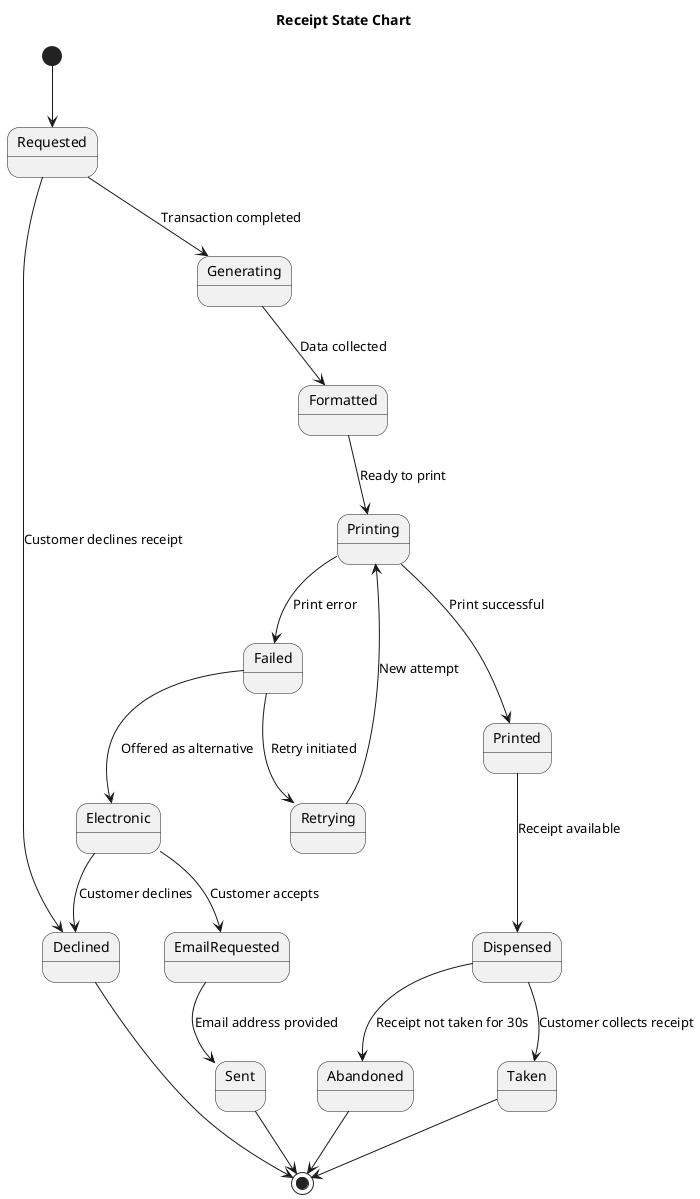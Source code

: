 @startuml
' State Chart for Receipt
title Receipt State Chart

[*] --> Requested
Requested --> Generating : Transaction completed
Requested --> Declined : Customer declines receipt
Declined --> [*]

Generating --> Formatted : Data collected
Formatted --> Printing : Ready to print
Printing --> Printed : Print successful
Printing --> Failed : Print error
Failed --> Retrying : Retry initiated
Retrying --> Printing : New attempt
Failed --> Electronic : Offered as alternative
Electronic --> EmailRequested : Customer accepts
Electronic --> Declined : Customer declines
EmailRequested --> Sent : Email address provided
Sent --> [*]

Printed --> Dispensed : Receipt available
Dispensed --> Taken : Customer collects receipt
Dispensed --> Abandoned : Receipt not taken for 30s
Taken --> [*]
Abandoned --> [*]

@enduml
